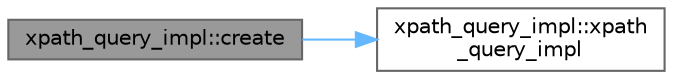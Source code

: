 digraph "xpath_query_impl::create"
{
 // INTERACTIVE_SVG=YES
 // LATEX_PDF_SIZE
  bgcolor="transparent";
  edge [fontname=Helvetica,fontsize=10,labelfontname=Helvetica,labelfontsize=10];
  node [fontname=Helvetica,fontsize=10,shape=box,height=0.2,width=0.4];
  rankdir="LR";
  Node1 [id="Node000001",label="xpath_query_impl::create",height=0.2,width=0.4,color="gray40", fillcolor="grey60", style="filled", fontcolor="black",tooltip=" "];
  Node1 -> Node2 [id="edge1_Node000001_Node000002",color="steelblue1",style="solid",tooltip=" "];
  Node2 [id="Node000002",label="xpath_query_impl::xpath\l_query_impl",height=0.2,width=0.4,color="grey40", fillcolor="white", style="filled",URL="$d1/d95/structxpath__query__impl.html#a57ef8fcfa3f46e6c395edb00328e9a0e",tooltip=" "];
}
